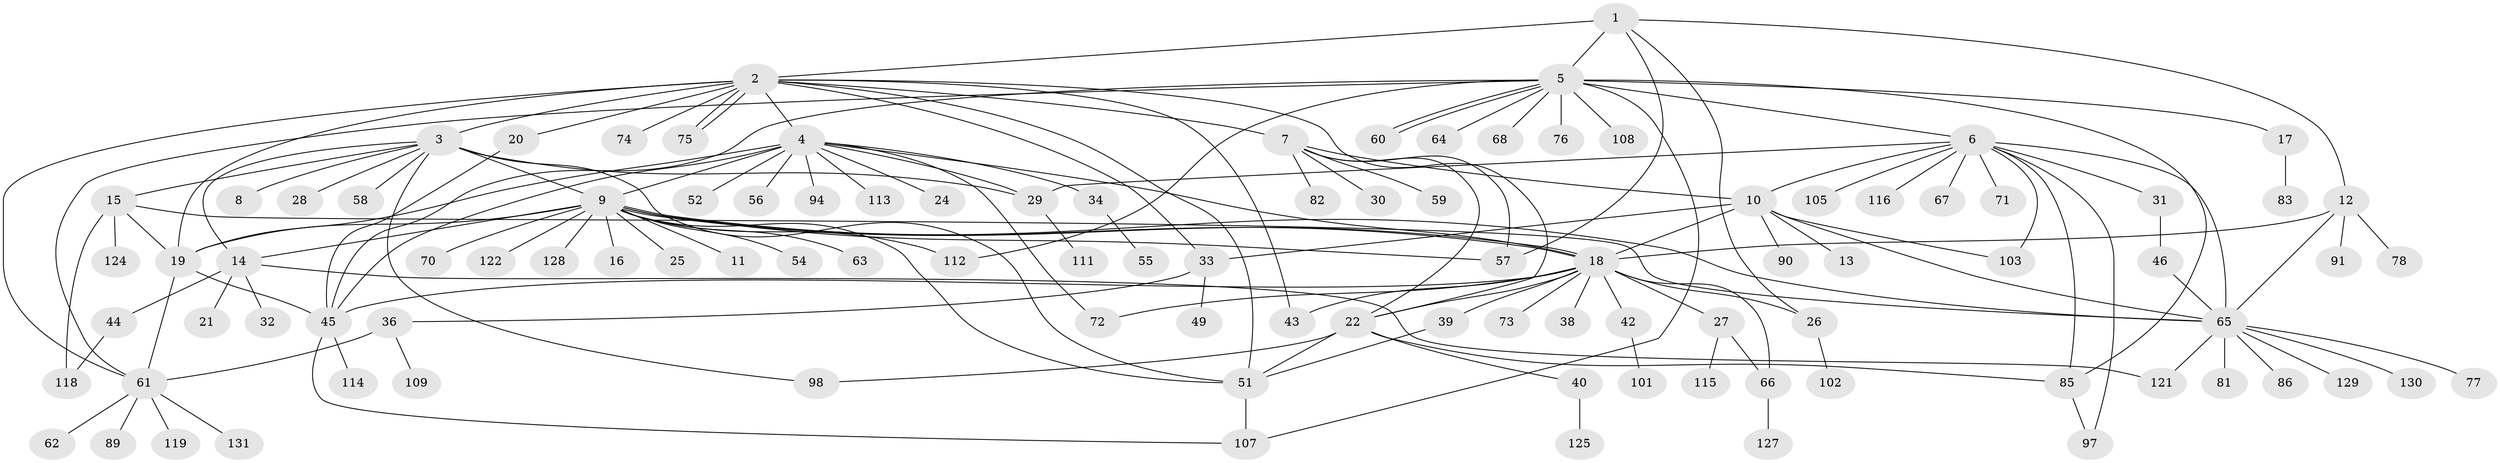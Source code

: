 // original degree distribution, {6: 0.03816793893129771, 16: 0.015267175572519083, 10: 0.015267175572519083, 15: 0.007633587786259542, 8: 0.015267175572519083, 1: 0.48091603053435117, 20: 0.007633587786259542, 4: 0.03816793893129771, 5: 0.030534351145038167, 7: 0.015267175572519083, 2: 0.25190839694656486, 17: 0.007633587786259542, 3: 0.06870229007633588, 14: 0.007633587786259542}
// Generated by graph-tools (version 1.1) at 2025/41/03/06/25 10:41:47]
// undirected, 104 vertices, 152 edges
graph export_dot {
graph [start="1"]
  node [color=gray90,style=filled];
  1 [super="+48"];
  2 [super="+110"];
  3 [super="+87"];
  4 [super="+117"];
  5 [super="+123"];
  6 [super="+50"];
  7 [super="+23"];
  8;
  9 [super="+79"];
  10 [super="+37"];
  11;
  12 [super="+41"];
  13;
  14 [super="+53"];
  15 [super="+47"];
  16;
  17;
  18 [super="+84"];
  19;
  20;
  21 [super="+88"];
  22 [super="+35"];
  24;
  25;
  26 [super="+93"];
  27 [super="+99"];
  28;
  29 [super="+96"];
  30;
  31;
  32;
  33;
  34;
  36;
  38;
  39;
  40;
  42;
  43;
  44;
  45 [super="+104"];
  46 [super="+106"];
  49;
  51 [super="+69"];
  52 [super="+80"];
  54;
  55;
  56;
  57;
  58;
  59 [super="+120"];
  60;
  61 [super="+92"];
  62;
  63;
  64;
  65 [super="+100"];
  66;
  67;
  68;
  70;
  71;
  72;
  73;
  74;
  75;
  76;
  77;
  78;
  81;
  82;
  83;
  85 [super="+95"];
  86;
  89;
  90;
  91;
  94;
  97;
  98;
  101;
  102;
  103;
  105;
  107;
  108;
  109;
  111;
  112;
  113;
  114;
  115;
  116;
  118;
  119;
  121;
  122;
  124;
  125 [super="+126"];
  127;
  128;
  129;
  130;
  131;
  1 -- 2;
  1 -- 5 [weight=2];
  1 -- 12;
  1 -- 26;
  1 -- 57;
  2 -- 3 [weight=2];
  2 -- 4 [weight=2];
  2 -- 7;
  2 -- 19;
  2 -- 20;
  2 -- 22;
  2 -- 33;
  2 -- 43;
  2 -- 51;
  2 -- 61;
  2 -- 74;
  2 -- 75;
  2 -- 75;
  3 -- 8;
  3 -- 9;
  3 -- 14;
  3 -- 15;
  3 -- 28;
  3 -- 51;
  3 -- 58;
  3 -- 98;
  3 -- 29;
  4 -- 9;
  4 -- 18;
  4 -- 19;
  4 -- 24;
  4 -- 34;
  4 -- 52;
  4 -- 56;
  4 -- 72;
  4 -- 94;
  4 -- 113;
  4 -- 29;
  4 -- 45;
  5 -- 6;
  5 -- 17;
  5 -- 45;
  5 -- 60;
  5 -- 60;
  5 -- 61;
  5 -- 64;
  5 -- 68;
  5 -- 76;
  5 -- 85;
  5 -- 107;
  5 -- 108;
  5 -- 112;
  6 -- 10;
  6 -- 29 [weight=2];
  6 -- 31 [weight=2];
  6 -- 65;
  6 -- 67;
  6 -- 71;
  6 -- 97;
  6 -- 103;
  6 -- 116;
  6 -- 85;
  6 -- 105;
  7 -- 10;
  7 -- 30;
  7 -- 57;
  7 -- 59;
  7 -- 82;
  7 -- 22;
  9 -- 11;
  9 -- 14;
  9 -- 16;
  9 -- 18;
  9 -- 18;
  9 -- 19;
  9 -- 25 [weight=2];
  9 -- 51;
  9 -- 54;
  9 -- 57;
  9 -- 63;
  9 -- 65 [weight=2];
  9 -- 70;
  9 -- 112;
  9 -- 122;
  9 -- 128;
  10 -- 13;
  10 -- 33;
  10 -- 18;
  10 -- 65;
  10 -- 90;
  10 -- 103;
  12 -- 18;
  12 -- 65;
  12 -- 78;
  12 -- 91;
  14 -- 21;
  14 -- 32;
  14 -- 44;
  14 -- 121;
  15 -- 19;
  15 -- 65 [weight=2];
  15 -- 118;
  15 -- 124;
  17 -- 83;
  18 -- 27;
  18 -- 38;
  18 -- 39;
  18 -- 42;
  18 -- 43;
  18 -- 66;
  18 -- 72;
  18 -- 73;
  18 -- 22;
  18 -- 45;
  18 -- 26;
  19 -- 61;
  19 -- 45;
  20 -- 45;
  22 -- 51;
  22 -- 98;
  22 -- 85;
  22 -- 40;
  26 -- 102;
  27 -- 115;
  27 -- 66;
  29 -- 111;
  31 -- 46;
  33 -- 36;
  33 -- 49;
  34 -- 55;
  36 -- 109;
  36 -- 61;
  39 -- 51;
  40 -- 125;
  42 -- 101;
  44 -- 118;
  45 -- 107;
  45 -- 114;
  46 -- 65;
  51 -- 107;
  61 -- 62;
  61 -- 89;
  61 -- 119;
  61 -- 131;
  65 -- 77;
  65 -- 81;
  65 -- 86;
  65 -- 121;
  65 -- 129;
  65 -- 130;
  66 -- 127;
  85 -- 97;
}
